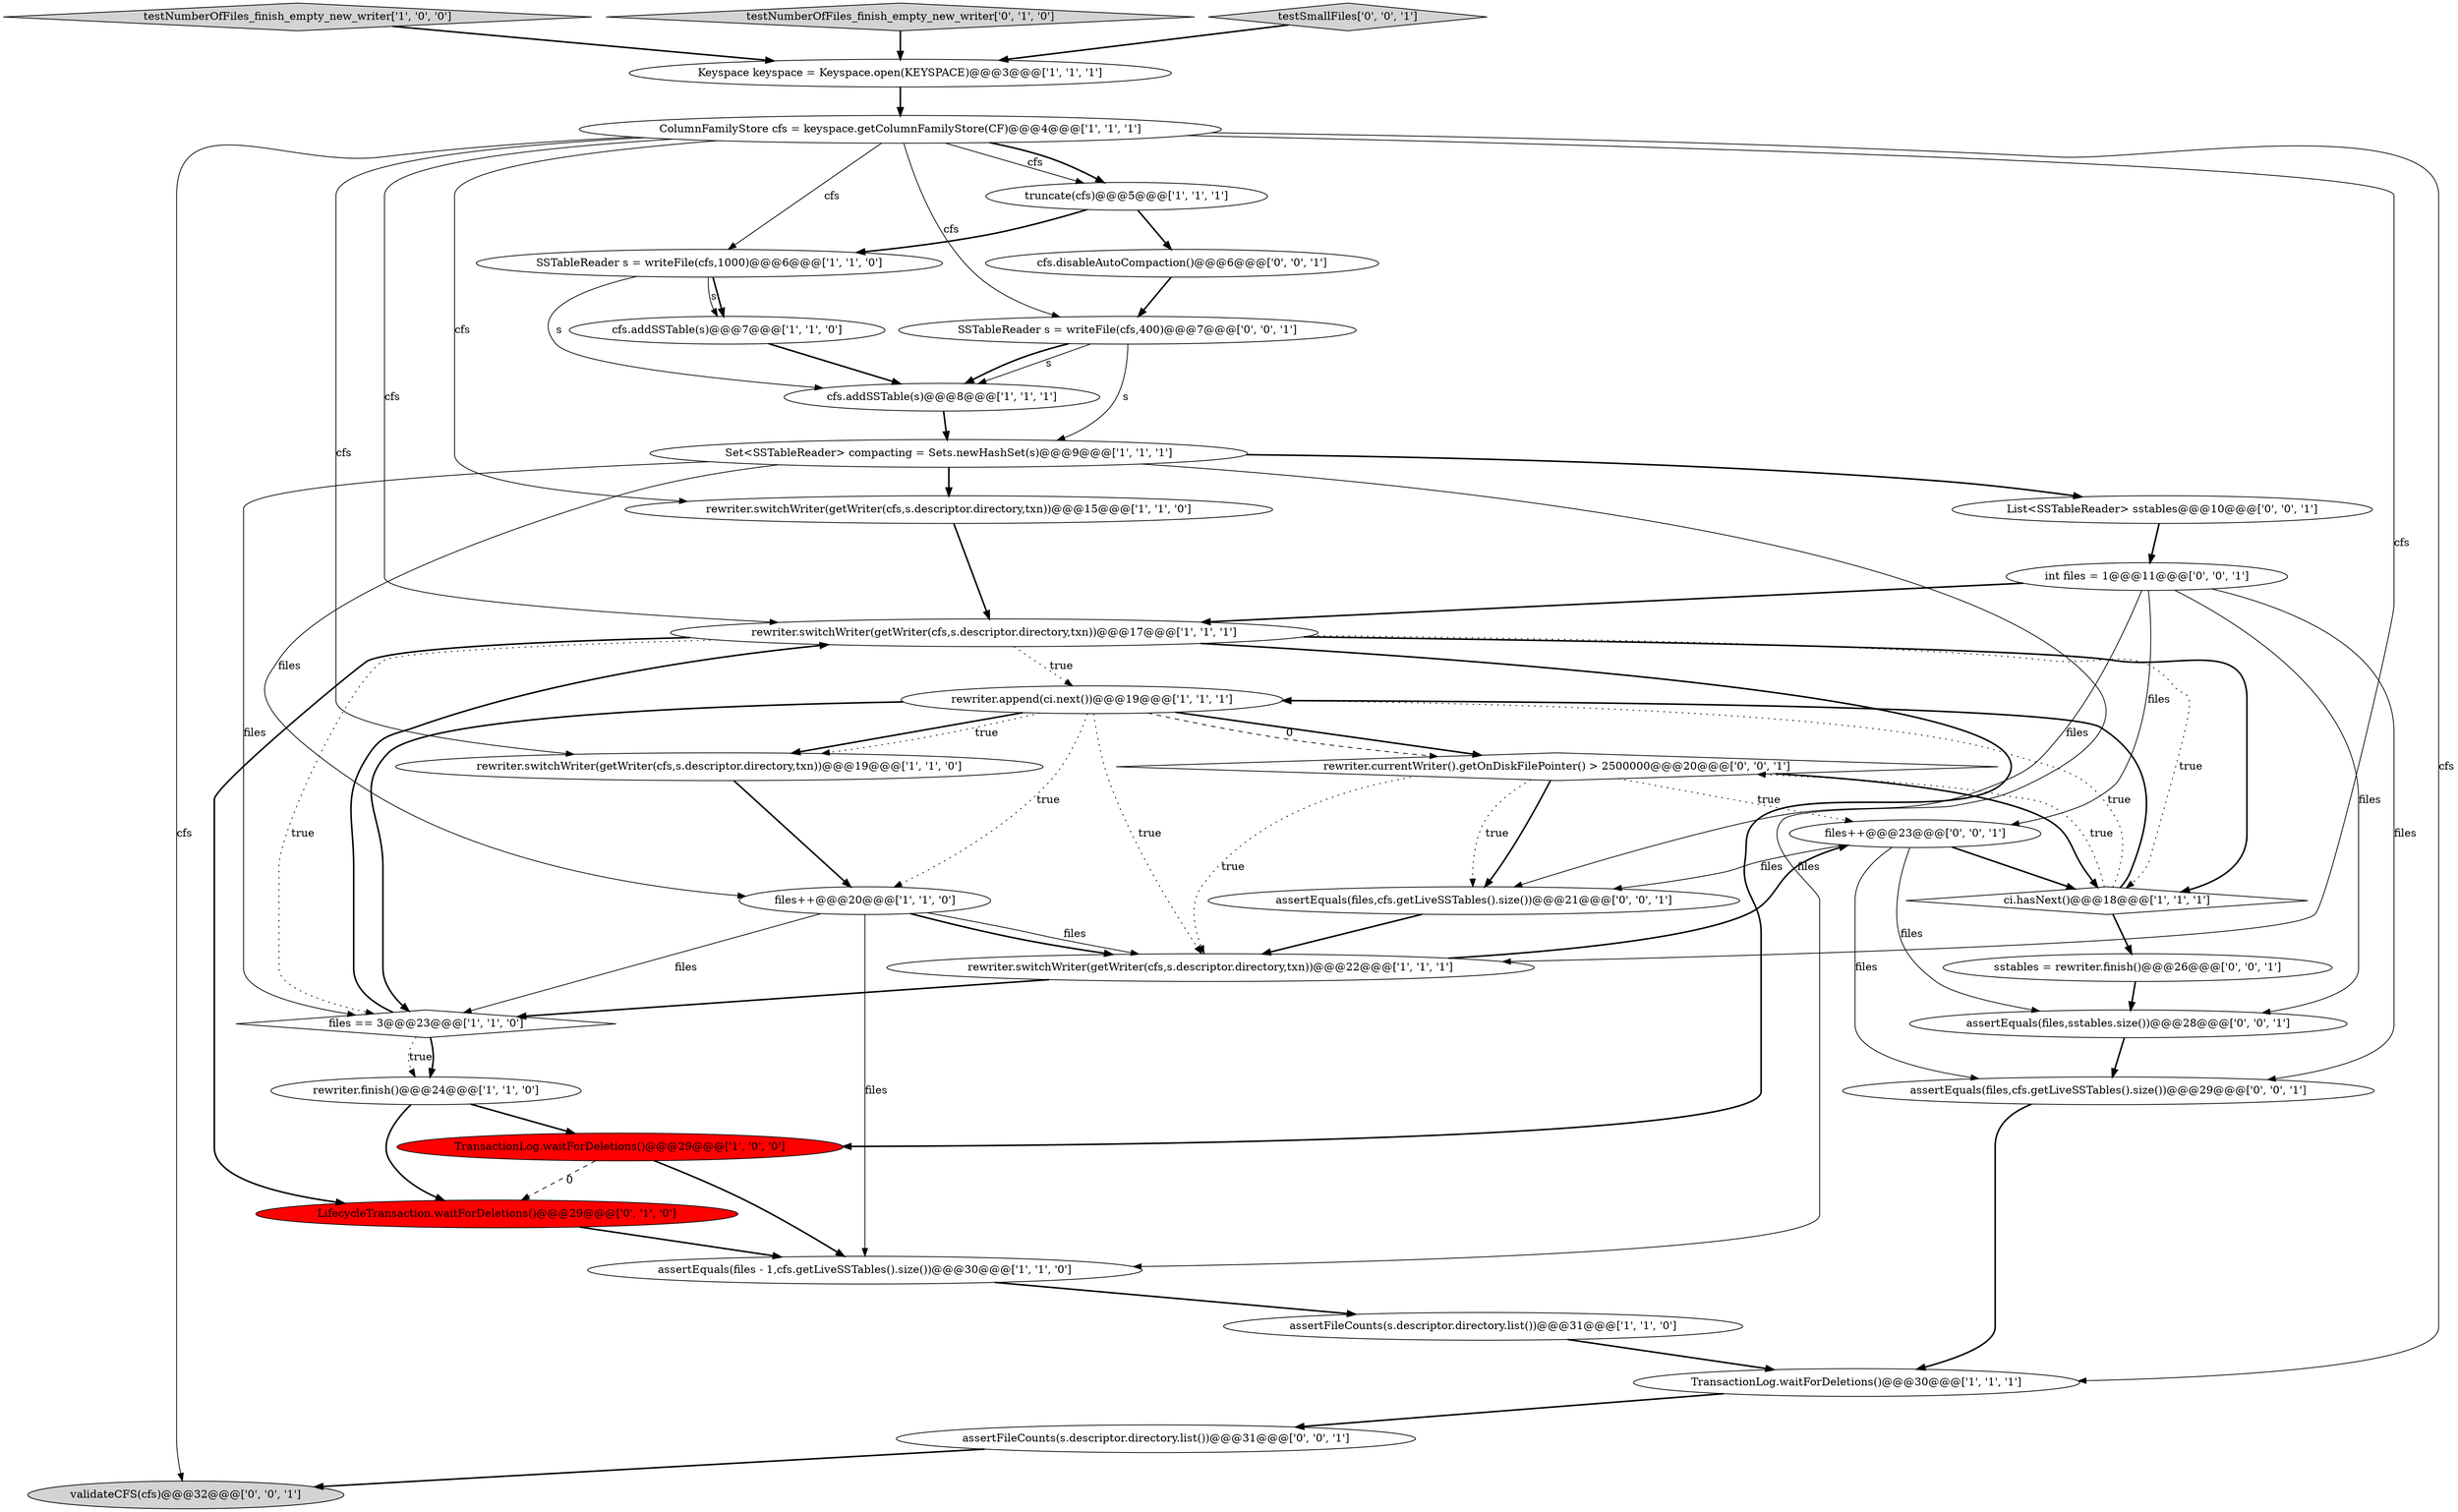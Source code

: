 digraph {
18 [style = filled, label = "rewriter.switchWriter(getWriter(cfs,s.descriptor.directory,txn))@@@17@@@['1', '1', '1']", fillcolor = white, shape = ellipse image = "AAA0AAABBB1BBB"];
23 [style = filled, label = "rewriter.currentWriter().getOnDiskFilePointer() > 2500000@@@20@@@['0', '0', '1']", fillcolor = white, shape = diamond image = "AAA0AAABBB3BBB"];
13 [style = filled, label = "TransactionLog.waitForDeletions()@@@29@@@['1', '0', '0']", fillcolor = red, shape = ellipse image = "AAA1AAABBB1BBB"];
25 [style = filled, label = "files++@@@23@@@['0', '0', '1']", fillcolor = white, shape = ellipse image = "AAA0AAABBB3BBB"];
35 [style = filled, label = "int files = 1@@@11@@@['0', '0', '1']", fillcolor = white, shape = ellipse image = "AAA0AAABBB3BBB"];
16 [style = filled, label = "ColumnFamilyStore cfs = keyspace.getColumnFamilyStore(CF)@@@4@@@['1', '1', '1']", fillcolor = white, shape = ellipse image = "AAA0AAABBB1BBB"];
6 [style = filled, label = "files == 3@@@23@@@['1', '1', '0']", fillcolor = white, shape = diamond image = "AAA0AAABBB1BBB"];
28 [style = filled, label = "validateCFS(cfs)@@@32@@@['0', '0', '1']", fillcolor = lightgray, shape = ellipse image = "AAA0AAABBB3BBB"];
27 [style = filled, label = "sstables = rewriter.finish()@@@26@@@['0', '0', '1']", fillcolor = white, shape = ellipse image = "AAA0AAABBB3BBB"];
0 [style = filled, label = "cfs.addSSTable(s)@@@7@@@['1', '1', '0']", fillcolor = white, shape = ellipse image = "AAA0AAABBB1BBB"];
15 [style = filled, label = "truncate(cfs)@@@5@@@['1', '1', '1']", fillcolor = white, shape = ellipse image = "AAA0AAABBB1BBB"];
5 [style = filled, label = "Keyspace keyspace = Keyspace.open(KEYSPACE)@@@3@@@['1', '1', '1']", fillcolor = white, shape = ellipse image = "AAA0AAABBB1BBB"];
11 [style = filled, label = "SSTableReader s = writeFile(cfs,1000)@@@6@@@['1', '1', '0']", fillcolor = white, shape = ellipse image = "AAA0AAABBB1BBB"];
9 [style = filled, label = "rewriter.switchWriter(getWriter(cfs,s.descriptor.directory,txn))@@@15@@@['1', '1', '0']", fillcolor = white, shape = ellipse image = "AAA0AAABBB1BBB"];
24 [style = filled, label = "assertEquals(files,cfs.getLiveSSTables().size())@@@29@@@['0', '0', '1']", fillcolor = white, shape = ellipse image = "AAA0AAABBB3BBB"];
34 [style = filled, label = "SSTableReader s = writeFile(cfs,400)@@@7@@@['0', '0', '1']", fillcolor = white, shape = ellipse image = "AAA0AAABBB3BBB"];
2 [style = filled, label = "testNumberOfFiles_finish_empty_new_writer['1', '0', '0']", fillcolor = lightgray, shape = diamond image = "AAA0AAABBB1BBB"];
10 [style = filled, label = "cfs.addSSTable(s)@@@8@@@['1', '1', '1']", fillcolor = white, shape = ellipse image = "AAA0AAABBB1BBB"];
31 [style = filled, label = "cfs.disableAutoCompaction()@@@6@@@['0', '0', '1']", fillcolor = white, shape = ellipse image = "AAA0AAABBB3BBB"];
1 [style = filled, label = "rewriter.append(ci.next())@@@19@@@['1', '1', '1']", fillcolor = white, shape = ellipse image = "AAA0AAABBB1BBB"];
20 [style = filled, label = "assertFileCounts(s.descriptor.directory.list())@@@31@@@['1', '1', '0']", fillcolor = white, shape = ellipse image = "AAA0AAABBB1BBB"];
8 [style = filled, label = "assertEquals(files - 1,cfs.getLiveSSTables().size())@@@30@@@['1', '1', '0']", fillcolor = white, shape = ellipse image = "AAA0AAABBB1BBB"];
29 [style = filled, label = "assertEquals(files,cfs.getLiveSSTables().size())@@@21@@@['0', '0', '1']", fillcolor = white, shape = ellipse image = "AAA0AAABBB3BBB"];
30 [style = filled, label = "List<SSTableReader> sstables@@@10@@@['0', '0', '1']", fillcolor = white, shape = ellipse image = "AAA0AAABBB3BBB"];
22 [style = filled, label = "testNumberOfFiles_finish_empty_new_writer['0', '1', '0']", fillcolor = lightgray, shape = diamond image = "AAA0AAABBB2BBB"];
21 [style = filled, label = "LifecycleTransaction.waitForDeletions()@@@29@@@['0', '1', '0']", fillcolor = red, shape = ellipse image = "AAA1AAABBB2BBB"];
3 [style = filled, label = "Set<SSTableReader> compacting = Sets.newHashSet(s)@@@9@@@['1', '1', '1']", fillcolor = white, shape = ellipse image = "AAA0AAABBB1BBB"];
32 [style = filled, label = "assertEquals(files,sstables.size())@@@28@@@['0', '0', '1']", fillcolor = white, shape = ellipse image = "AAA0AAABBB3BBB"];
12 [style = filled, label = "rewriter.finish()@@@24@@@['1', '1', '0']", fillcolor = white, shape = ellipse image = "AAA0AAABBB1BBB"];
19 [style = filled, label = "rewriter.switchWriter(getWriter(cfs,s.descriptor.directory,txn))@@@19@@@['1', '1', '0']", fillcolor = white, shape = ellipse image = "AAA0AAABBB1BBB"];
33 [style = filled, label = "assertFileCounts(s.descriptor.directory.list())@@@31@@@['0', '0', '1']", fillcolor = white, shape = ellipse image = "AAA0AAABBB3BBB"];
7 [style = filled, label = "rewriter.switchWriter(getWriter(cfs,s.descriptor.directory,txn))@@@22@@@['1', '1', '1']", fillcolor = white, shape = ellipse image = "AAA0AAABBB1BBB"];
26 [style = filled, label = "testSmallFiles['0', '0', '1']", fillcolor = lightgray, shape = diamond image = "AAA0AAABBB3BBB"];
4 [style = filled, label = "TransactionLog.waitForDeletions()@@@30@@@['1', '1', '1']", fillcolor = white, shape = ellipse image = "AAA0AAABBB1BBB"];
17 [style = filled, label = "ci.hasNext()@@@18@@@['1', '1', '1']", fillcolor = white, shape = diamond image = "AAA0AAABBB1BBB"];
14 [style = filled, label = "files++@@@20@@@['1', '1', '0']", fillcolor = white, shape = ellipse image = "AAA0AAABBB1BBB"];
3->8 [style = solid, label="files"];
27->32 [style = bold, label=""];
35->25 [style = solid, label="files"];
17->1 [style = dotted, label="true"];
21->8 [style = bold, label=""];
16->19 [style = solid, label="cfs"];
25->24 [style = solid, label="files"];
1->23 [style = bold, label=""];
14->7 [style = bold, label=""];
23->29 [style = bold, label=""];
8->20 [style = bold, label=""];
13->21 [style = dashed, label="0"];
15->11 [style = bold, label=""];
3->6 [style = solid, label="files"];
11->0 [style = solid, label="s"];
23->17 [style = bold, label=""];
17->27 [style = bold, label=""];
23->29 [style = dotted, label="true"];
14->6 [style = solid, label="files"];
3->30 [style = bold, label=""];
34->3 [style = solid, label="s"];
35->18 [style = bold, label=""];
12->21 [style = bold, label=""];
33->28 [style = bold, label=""];
14->7 [style = solid, label="files"];
22->5 [style = bold, label=""];
17->23 [style = dotted, label="true"];
18->6 [style = dotted, label="true"];
16->28 [style = solid, label="cfs"];
3->14 [style = solid, label="files"];
16->34 [style = solid, label="cfs"];
15->31 [style = bold, label=""];
7->6 [style = bold, label=""];
16->15 [style = solid, label="cfs"];
16->9 [style = solid, label="cfs"];
16->18 [style = solid, label="cfs"];
18->17 [style = dotted, label="true"];
6->12 [style = dotted, label="true"];
1->19 [style = bold, label=""];
17->1 [style = bold, label=""];
6->18 [style = bold, label=""];
18->1 [style = dotted, label="true"];
23->7 [style = dotted, label="true"];
4->33 [style = bold, label=""];
25->17 [style = bold, label=""];
1->19 [style = dotted, label="true"];
25->29 [style = solid, label="files"];
31->34 [style = bold, label=""];
5->16 [style = bold, label=""];
3->9 [style = bold, label=""];
35->29 [style = solid, label="files"];
12->13 [style = bold, label=""];
1->6 [style = bold, label=""];
9->18 [style = bold, label=""];
19->14 [style = bold, label=""];
30->35 [style = bold, label=""];
35->24 [style = solid, label="files"];
18->21 [style = bold, label=""];
1->23 [style = dashed, label="0"];
23->25 [style = dotted, label="true"];
2->5 [style = bold, label=""];
25->32 [style = solid, label="files"];
6->12 [style = bold, label=""];
16->15 [style = bold, label=""];
11->10 [style = solid, label="s"];
26->5 [style = bold, label=""];
34->10 [style = solid, label="s"];
18->17 [style = bold, label=""];
10->3 [style = bold, label=""];
16->11 [style = solid, label="cfs"];
1->14 [style = dotted, label="true"];
34->10 [style = bold, label=""];
16->4 [style = solid, label="cfs"];
20->4 [style = bold, label=""];
1->7 [style = dotted, label="true"];
16->7 [style = solid, label="cfs"];
0->10 [style = bold, label=""];
11->0 [style = bold, label=""];
24->4 [style = bold, label=""];
18->13 [style = bold, label=""];
29->7 [style = bold, label=""];
7->25 [style = bold, label=""];
13->8 [style = bold, label=""];
14->8 [style = solid, label="files"];
32->24 [style = bold, label=""];
35->32 [style = solid, label="files"];
}
